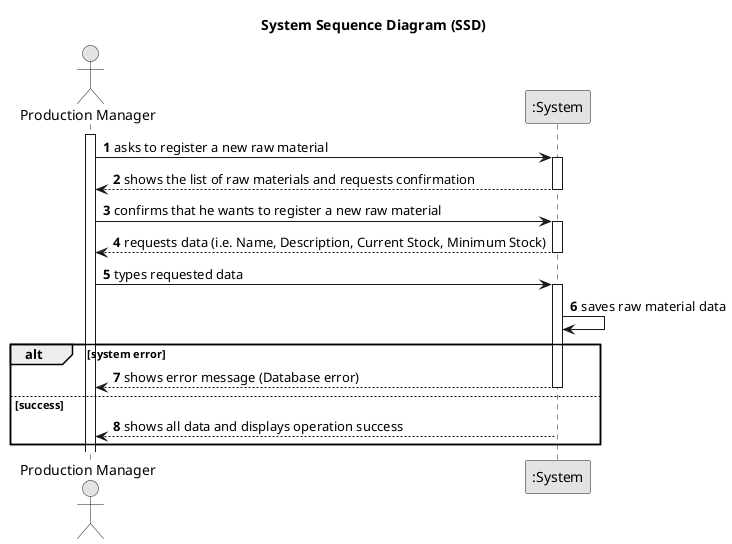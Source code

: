 @startuml
skinparam monochrome true
skinparam packageStyle rectangle
skinparam shadowing false

title System Sequence Diagram (SSD)

autonumber

actor "Production Manager" as PM
participant ":System" as System

activate PM

    PM -> System : asks to register a new raw material
    activate System

        System --> PM : shows the list of raw materials and requests confirmation
    deactivate System

    PM -> System : confirms that he wants to register a new raw material
    activate System

        System --> PM : requests data (i.e. Name, Description, Current Stock, Minimum Stock)
    deactivate System

    PM -> System : types requested data
    activate System

    System -> System : saves raw material data
    alt system error
        System --> PM : shows error message (Database error)
        deactivate System
    else success
        System --> PM : shows all data and displays operation success
        deactivate System
    end

@enduml
